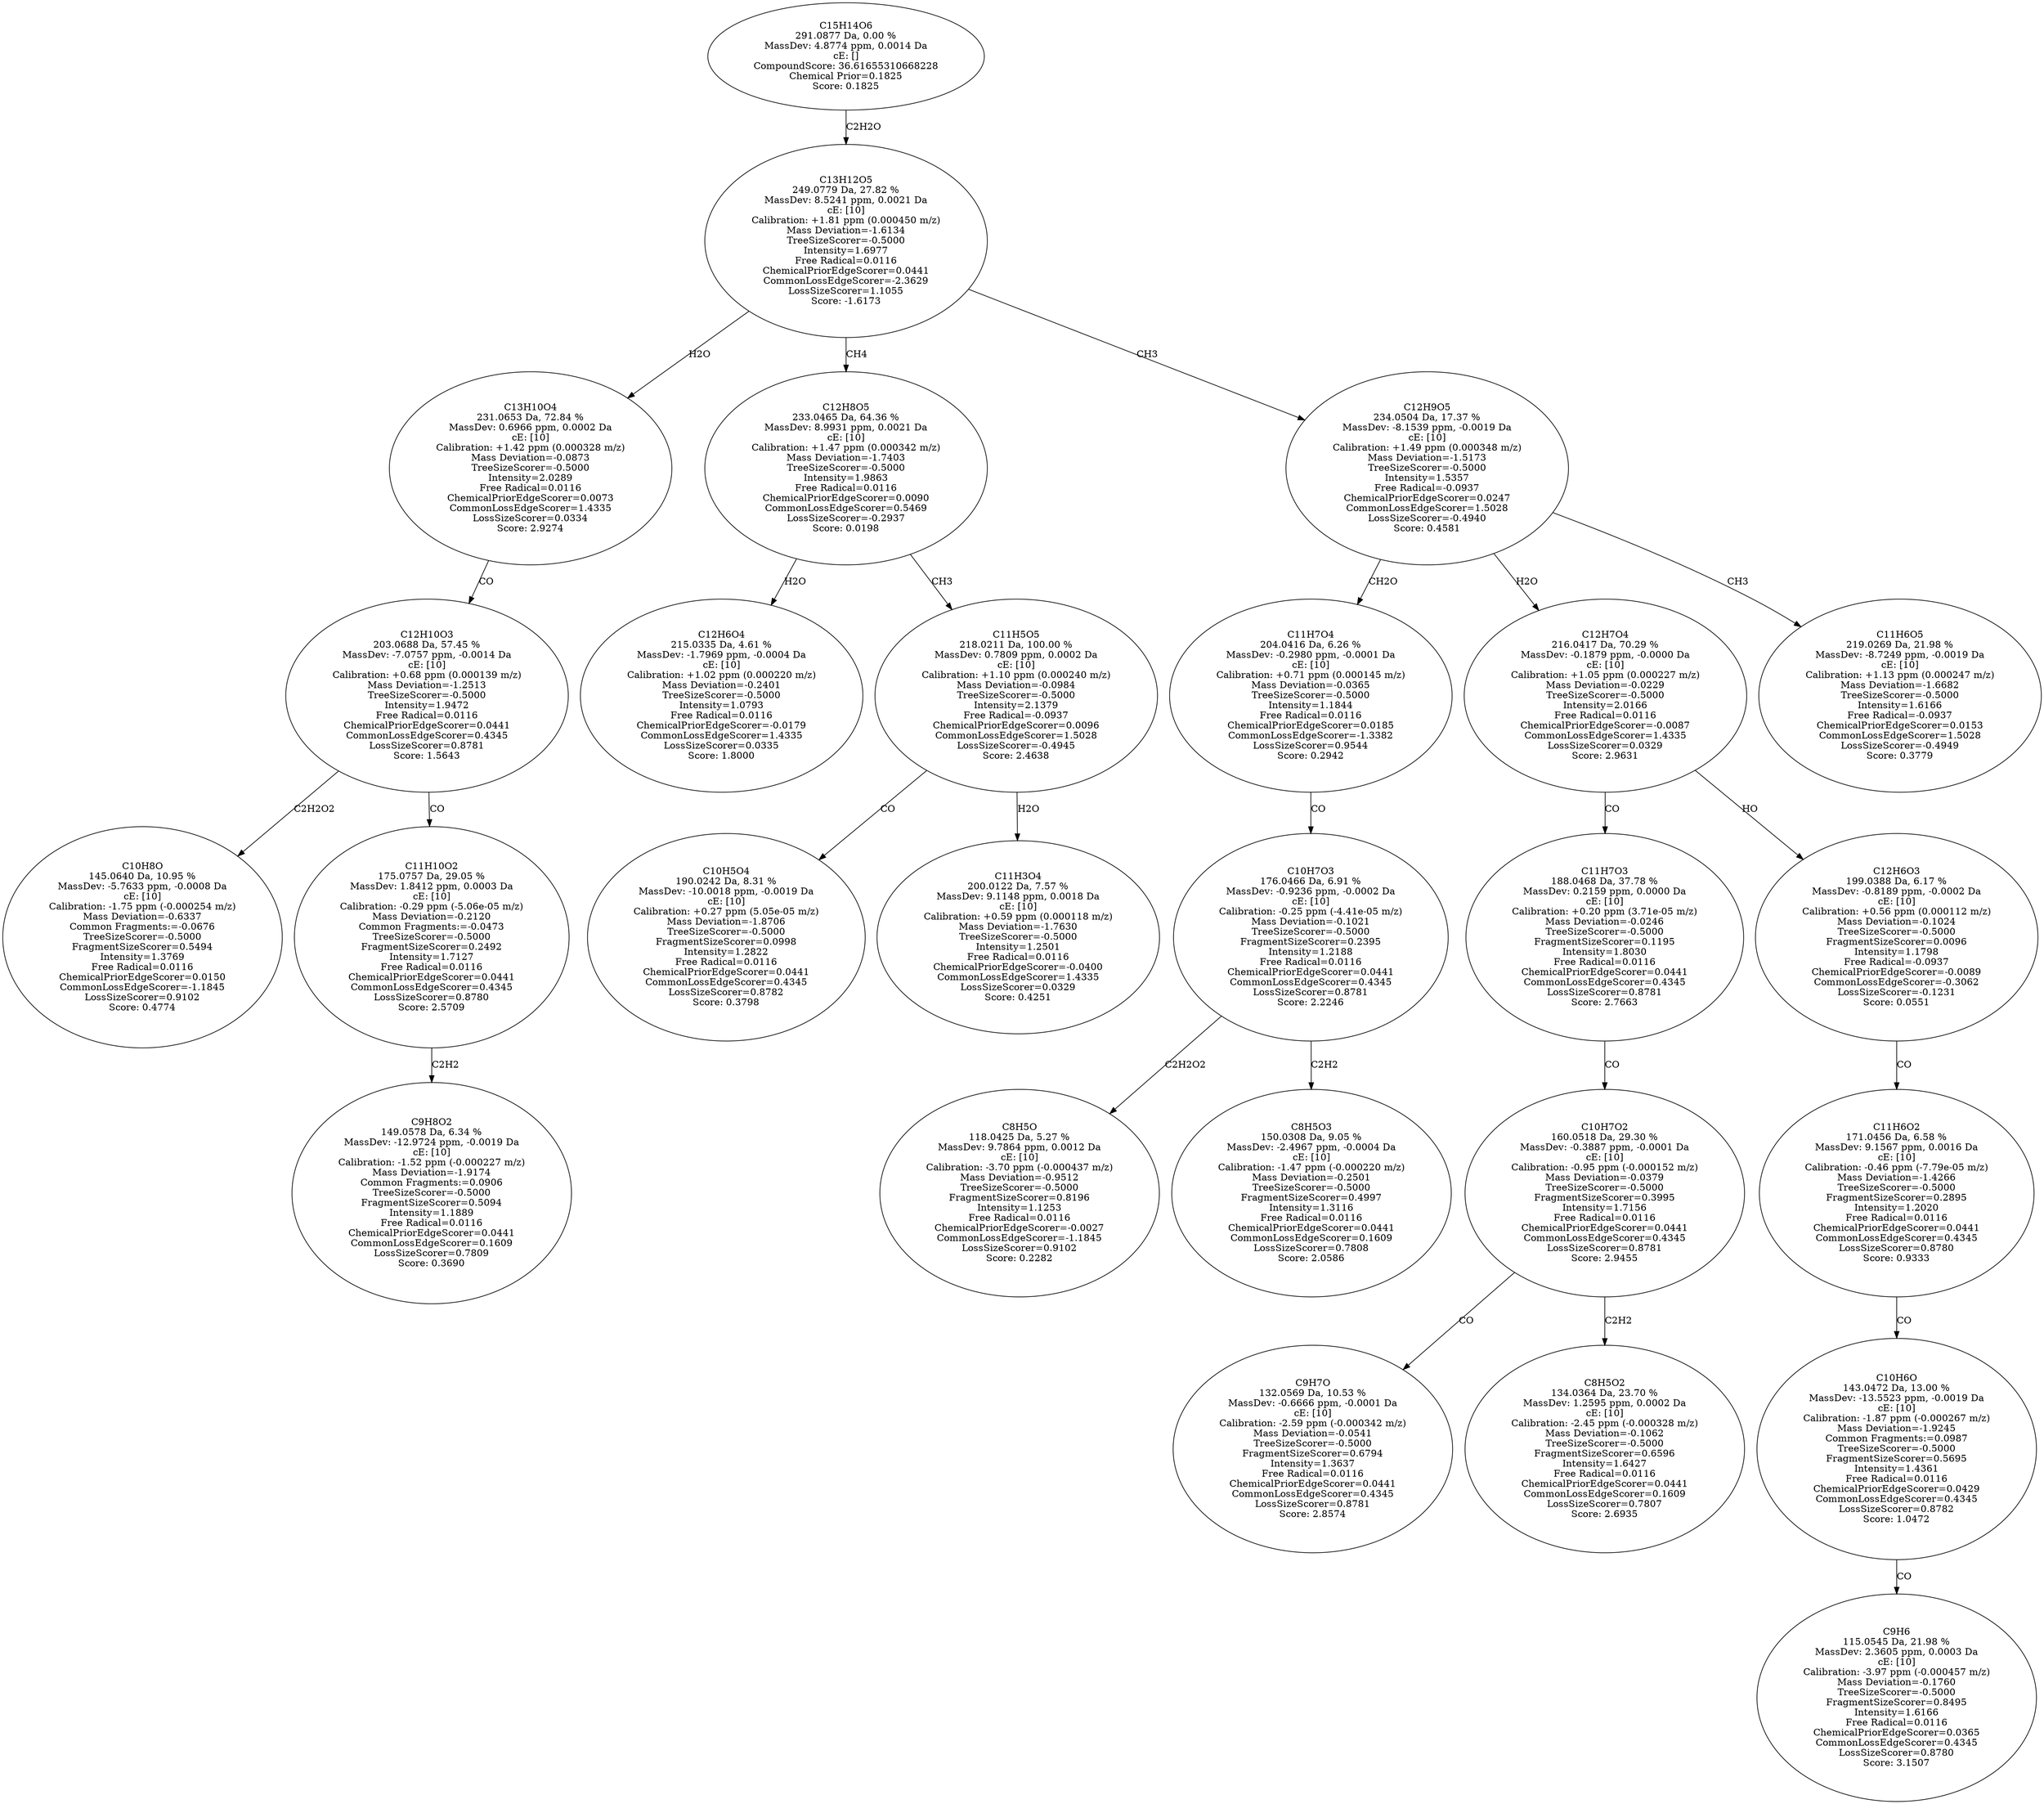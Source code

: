 strict digraph {
v1 [label="C10H8O\n145.0640 Da, 10.95 %\nMassDev: -5.7633 ppm, -0.0008 Da\ncE: [10]\nCalibration: -1.75 ppm (-0.000254 m/z)\nMass Deviation=-0.6337\nCommon Fragments:=-0.0676\nTreeSizeScorer=-0.5000\nFragmentSizeScorer=0.5494\nIntensity=1.3769\nFree Radical=0.0116\nChemicalPriorEdgeScorer=0.0150\nCommonLossEdgeScorer=-1.1845\nLossSizeScorer=0.9102\nScore: 0.4774"];
v2 [label="C9H8O2\n149.0578 Da, 6.34 %\nMassDev: -12.9724 ppm, -0.0019 Da\ncE: [10]\nCalibration: -1.52 ppm (-0.000227 m/z)\nMass Deviation=-1.9174\nCommon Fragments:=0.0906\nTreeSizeScorer=-0.5000\nFragmentSizeScorer=0.5094\nIntensity=1.1889\nFree Radical=0.0116\nChemicalPriorEdgeScorer=0.0441\nCommonLossEdgeScorer=0.1609\nLossSizeScorer=0.7809\nScore: 0.3690"];
v3 [label="C11H10O2\n175.0757 Da, 29.05 %\nMassDev: 1.8412 ppm, 0.0003 Da\ncE: [10]\nCalibration: -0.29 ppm (-5.06e-05 m/z)\nMass Deviation=-0.2120\nCommon Fragments:=-0.0473\nTreeSizeScorer=-0.5000\nFragmentSizeScorer=0.2492\nIntensity=1.7127\nFree Radical=0.0116\nChemicalPriorEdgeScorer=0.0441\nCommonLossEdgeScorer=0.4345\nLossSizeScorer=0.8780\nScore: 2.5709"];
v4 [label="C12H10O3\n203.0688 Da, 57.45 %\nMassDev: -7.0757 ppm, -0.0014 Da\ncE: [10]\nCalibration: +0.68 ppm (0.000139 m/z)\nMass Deviation=-1.2513\nTreeSizeScorer=-0.5000\nIntensity=1.9472\nFree Radical=0.0116\nChemicalPriorEdgeScorer=0.0441\nCommonLossEdgeScorer=0.4345\nLossSizeScorer=0.8781\nScore: 1.5643"];
v5 [label="C13H10O4\n231.0653 Da, 72.84 %\nMassDev: 0.6966 ppm, 0.0002 Da\ncE: [10]\nCalibration: +1.42 ppm (0.000328 m/z)\nMass Deviation=-0.0873\nTreeSizeScorer=-0.5000\nIntensity=2.0289\nFree Radical=0.0116\nChemicalPriorEdgeScorer=0.0073\nCommonLossEdgeScorer=1.4335\nLossSizeScorer=0.0334\nScore: 2.9274"];
v6 [label="C12H6O4\n215.0335 Da, 4.61 %\nMassDev: -1.7969 ppm, -0.0004 Da\ncE: [10]\nCalibration: +1.02 ppm (0.000220 m/z)\nMass Deviation=-0.2401\nTreeSizeScorer=-0.5000\nIntensity=1.0793\nFree Radical=0.0116\nChemicalPriorEdgeScorer=-0.0179\nCommonLossEdgeScorer=1.4335\nLossSizeScorer=0.0335\nScore: 1.8000"];
v7 [label="C10H5O4\n190.0242 Da, 8.31 %\nMassDev: -10.0018 ppm, -0.0019 Da\ncE: [10]\nCalibration: +0.27 ppm (5.05e-05 m/z)\nMass Deviation=-1.8706\nTreeSizeScorer=-0.5000\nFragmentSizeScorer=0.0998\nIntensity=1.2822\nFree Radical=0.0116\nChemicalPriorEdgeScorer=0.0441\nCommonLossEdgeScorer=0.4345\nLossSizeScorer=0.8782\nScore: 0.3798"];
v8 [label="C11H3O4\n200.0122 Da, 7.57 %\nMassDev: 9.1148 ppm, 0.0018 Da\ncE: [10]\nCalibration: +0.59 ppm (0.000118 m/z)\nMass Deviation=-1.7630\nTreeSizeScorer=-0.5000\nIntensity=1.2501\nFree Radical=0.0116\nChemicalPriorEdgeScorer=-0.0400\nCommonLossEdgeScorer=1.4335\nLossSizeScorer=0.0329\nScore: 0.4251"];
v9 [label="C11H5O5\n218.0211 Da, 100.00 %\nMassDev: 0.7809 ppm, 0.0002 Da\ncE: [10]\nCalibration: +1.10 ppm (0.000240 m/z)\nMass Deviation=-0.0984\nTreeSizeScorer=-0.5000\nIntensity=2.1379\nFree Radical=-0.0937\nChemicalPriorEdgeScorer=0.0096\nCommonLossEdgeScorer=1.5028\nLossSizeScorer=-0.4945\nScore: 2.4638"];
v10 [label="C12H8O5\n233.0465 Da, 64.36 %\nMassDev: 8.9931 ppm, 0.0021 Da\ncE: [10]\nCalibration: +1.47 ppm (0.000342 m/z)\nMass Deviation=-1.7403\nTreeSizeScorer=-0.5000\nIntensity=1.9863\nFree Radical=0.0116\nChemicalPriorEdgeScorer=0.0090\nCommonLossEdgeScorer=0.5469\nLossSizeScorer=-0.2937\nScore: 0.0198"];
v11 [label="C8H5O\n118.0425 Da, 5.27 %\nMassDev: 9.7864 ppm, 0.0012 Da\ncE: [10]\nCalibration: -3.70 ppm (-0.000437 m/z)\nMass Deviation=-0.9512\nTreeSizeScorer=-0.5000\nFragmentSizeScorer=0.8196\nIntensity=1.1253\nFree Radical=0.0116\nChemicalPriorEdgeScorer=-0.0027\nCommonLossEdgeScorer=-1.1845\nLossSizeScorer=0.9102\nScore: 0.2282"];
v12 [label="C8H5O3\n150.0308 Da, 9.05 %\nMassDev: -2.4967 ppm, -0.0004 Da\ncE: [10]\nCalibration: -1.47 ppm (-0.000220 m/z)\nMass Deviation=-0.2501\nTreeSizeScorer=-0.5000\nFragmentSizeScorer=0.4997\nIntensity=1.3116\nFree Radical=0.0116\nChemicalPriorEdgeScorer=0.0441\nCommonLossEdgeScorer=0.1609\nLossSizeScorer=0.7808\nScore: 2.0586"];
v13 [label="C10H7O3\n176.0466 Da, 6.91 %\nMassDev: -0.9236 ppm, -0.0002 Da\ncE: [10]\nCalibration: -0.25 ppm (-4.41e-05 m/z)\nMass Deviation=-0.1021\nTreeSizeScorer=-0.5000\nFragmentSizeScorer=0.2395\nIntensity=1.2188\nFree Radical=0.0116\nChemicalPriorEdgeScorer=0.0441\nCommonLossEdgeScorer=0.4345\nLossSizeScorer=0.8781\nScore: 2.2246"];
v14 [label="C11H7O4\n204.0416 Da, 6.26 %\nMassDev: -0.2980 ppm, -0.0001 Da\ncE: [10]\nCalibration: +0.71 ppm (0.000145 m/z)\nMass Deviation=-0.0365\nTreeSizeScorer=-0.5000\nIntensity=1.1844\nFree Radical=0.0116\nChemicalPriorEdgeScorer=0.0185\nCommonLossEdgeScorer=-1.3382\nLossSizeScorer=0.9544\nScore: 0.2942"];
v15 [label="C9H7O\n132.0569 Da, 10.53 %\nMassDev: -0.6666 ppm, -0.0001 Da\ncE: [10]\nCalibration: -2.59 ppm (-0.000342 m/z)\nMass Deviation=-0.0541\nTreeSizeScorer=-0.5000\nFragmentSizeScorer=0.6794\nIntensity=1.3637\nFree Radical=0.0116\nChemicalPriorEdgeScorer=0.0441\nCommonLossEdgeScorer=0.4345\nLossSizeScorer=0.8781\nScore: 2.8574"];
v16 [label="C8H5O2\n134.0364 Da, 23.70 %\nMassDev: 1.2595 ppm, 0.0002 Da\ncE: [10]\nCalibration: -2.45 ppm (-0.000328 m/z)\nMass Deviation=-0.1062\nTreeSizeScorer=-0.5000\nFragmentSizeScorer=0.6596\nIntensity=1.6427\nFree Radical=0.0116\nChemicalPriorEdgeScorer=0.0441\nCommonLossEdgeScorer=0.1609\nLossSizeScorer=0.7807\nScore: 2.6935"];
v17 [label="C10H7O2\n160.0518 Da, 29.30 %\nMassDev: -0.3887 ppm, -0.0001 Da\ncE: [10]\nCalibration: -0.95 ppm (-0.000152 m/z)\nMass Deviation=-0.0379\nTreeSizeScorer=-0.5000\nFragmentSizeScorer=0.3995\nIntensity=1.7156\nFree Radical=0.0116\nChemicalPriorEdgeScorer=0.0441\nCommonLossEdgeScorer=0.4345\nLossSizeScorer=0.8781\nScore: 2.9455"];
v18 [label="C11H7O3\n188.0468 Da, 37.78 %\nMassDev: 0.2159 ppm, 0.0000 Da\ncE: [10]\nCalibration: +0.20 ppm (3.71e-05 m/z)\nMass Deviation=-0.0246\nTreeSizeScorer=-0.5000\nFragmentSizeScorer=0.1195\nIntensity=1.8030\nFree Radical=0.0116\nChemicalPriorEdgeScorer=0.0441\nCommonLossEdgeScorer=0.4345\nLossSizeScorer=0.8781\nScore: 2.7663"];
v19 [label="C9H6\n115.0545 Da, 21.98 %\nMassDev: 2.3605 ppm, 0.0003 Da\ncE: [10]\nCalibration: -3.97 ppm (-0.000457 m/z)\nMass Deviation=-0.1760\nTreeSizeScorer=-0.5000\nFragmentSizeScorer=0.8495\nIntensity=1.6166\nFree Radical=0.0116\nChemicalPriorEdgeScorer=0.0365\nCommonLossEdgeScorer=0.4345\nLossSizeScorer=0.8780\nScore: 3.1507"];
v20 [label="C10H6O\n143.0472 Da, 13.00 %\nMassDev: -13.5523 ppm, -0.0019 Da\ncE: [10]\nCalibration: -1.87 ppm (-0.000267 m/z)\nMass Deviation=-1.9245\nCommon Fragments:=0.0987\nTreeSizeScorer=-0.5000\nFragmentSizeScorer=0.5695\nIntensity=1.4361\nFree Radical=0.0116\nChemicalPriorEdgeScorer=0.0429\nCommonLossEdgeScorer=0.4345\nLossSizeScorer=0.8782\nScore: 1.0472"];
v21 [label="C11H6O2\n171.0456 Da, 6.58 %\nMassDev: 9.1567 ppm, 0.0016 Da\ncE: [10]\nCalibration: -0.46 ppm (-7.79e-05 m/z)\nMass Deviation=-1.4266\nTreeSizeScorer=-0.5000\nFragmentSizeScorer=0.2895\nIntensity=1.2020\nFree Radical=0.0116\nChemicalPriorEdgeScorer=0.0441\nCommonLossEdgeScorer=0.4345\nLossSizeScorer=0.8780\nScore: 0.9333"];
v22 [label="C12H6O3\n199.0388 Da, 6.17 %\nMassDev: -0.8189 ppm, -0.0002 Da\ncE: [10]\nCalibration: +0.56 ppm (0.000112 m/z)\nMass Deviation=-0.1024\nTreeSizeScorer=-0.5000\nFragmentSizeScorer=0.0096\nIntensity=1.1798\nFree Radical=-0.0937\nChemicalPriorEdgeScorer=-0.0089\nCommonLossEdgeScorer=-0.3062\nLossSizeScorer=-0.1231\nScore: 0.0551"];
v23 [label="C12H7O4\n216.0417 Da, 70.29 %\nMassDev: -0.1879 ppm, -0.0000 Da\ncE: [10]\nCalibration: +1.05 ppm (0.000227 m/z)\nMass Deviation=-0.0229\nTreeSizeScorer=-0.5000\nIntensity=2.0166\nFree Radical=0.0116\nChemicalPriorEdgeScorer=-0.0087\nCommonLossEdgeScorer=1.4335\nLossSizeScorer=0.0329\nScore: 2.9631"];
v24 [label="C11H6O5\n219.0269 Da, 21.98 %\nMassDev: -8.7249 ppm, -0.0019 Da\ncE: [10]\nCalibration: +1.13 ppm (0.000247 m/z)\nMass Deviation=-1.6682\nTreeSizeScorer=-0.5000\nIntensity=1.6166\nFree Radical=-0.0937\nChemicalPriorEdgeScorer=0.0153\nCommonLossEdgeScorer=1.5028\nLossSizeScorer=-0.4949\nScore: 0.3779"];
v25 [label="C12H9O5\n234.0504 Da, 17.37 %\nMassDev: -8.1539 ppm, -0.0019 Da\ncE: [10]\nCalibration: +1.49 ppm (0.000348 m/z)\nMass Deviation=-1.5173\nTreeSizeScorer=-0.5000\nIntensity=1.5357\nFree Radical=-0.0937\nChemicalPriorEdgeScorer=0.0247\nCommonLossEdgeScorer=1.5028\nLossSizeScorer=-0.4940\nScore: 0.4581"];
v26 [label="C13H12O5\n249.0779 Da, 27.82 %\nMassDev: 8.5241 ppm, 0.0021 Da\ncE: [10]\nCalibration: +1.81 ppm (0.000450 m/z)\nMass Deviation=-1.6134\nTreeSizeScorer=-0.5000\nIntensity=1.6977\nFree Radical=0.0116\nChemicalPriorEdgeScorer=0.0441\nCommonLossEdgeScorer=-2.3629\nLossSizeScorer=1.1055\nScore: -1.6173"];
v27 [label="C15H14O6\n291.0877 Da, 0.00 %\nMassDev: 4.8774 ppm, 0.0014 Da\ncE: []\nCompoundScore: 36.61655310668228\nChemical Prior=0.1825\nScore: 0.1825"];
v4 -> v1 [label="C2H2O2"];
v3 -> v2 [label="C2H2"];
v4 -> v3 [label="CO"];
v5 -> v4 [label="CO"];
v26 -> v5 [label="H2O"];
v10 -> v6 [label="H2O"];
v9 -> v7 [label="CO"];
v9 -> v8 [label="H2O"];
v10 -> v9 [label="CH3"];
v26 -> v10 [label="CH4"];
v13 -> v11 [label="C2H2O2"];
v13 -> v12 [label="C2H2"];
v14 -> v13 [label="CO"];
v25 -> v14 [label="CH2O"];
v17 -> v15 [label="CO"];
v17 -> v16 [label="C2H2"];
v18 -> v17 [label="CO"];
v23 -> v18 [label="CO"];
v20 -> v19 [label="CO"];
v21 -> v20 [label="CO"];
v22 -> v21 [label="CO"];
v23 -> v22 [label="HO"];
v25 -> v23 [label="H2O"];
v25 -> v24 [label="CH3"];
v26 -> v25 [label="CH3"];
v27 -> v26 [label="C2H2O"];
}